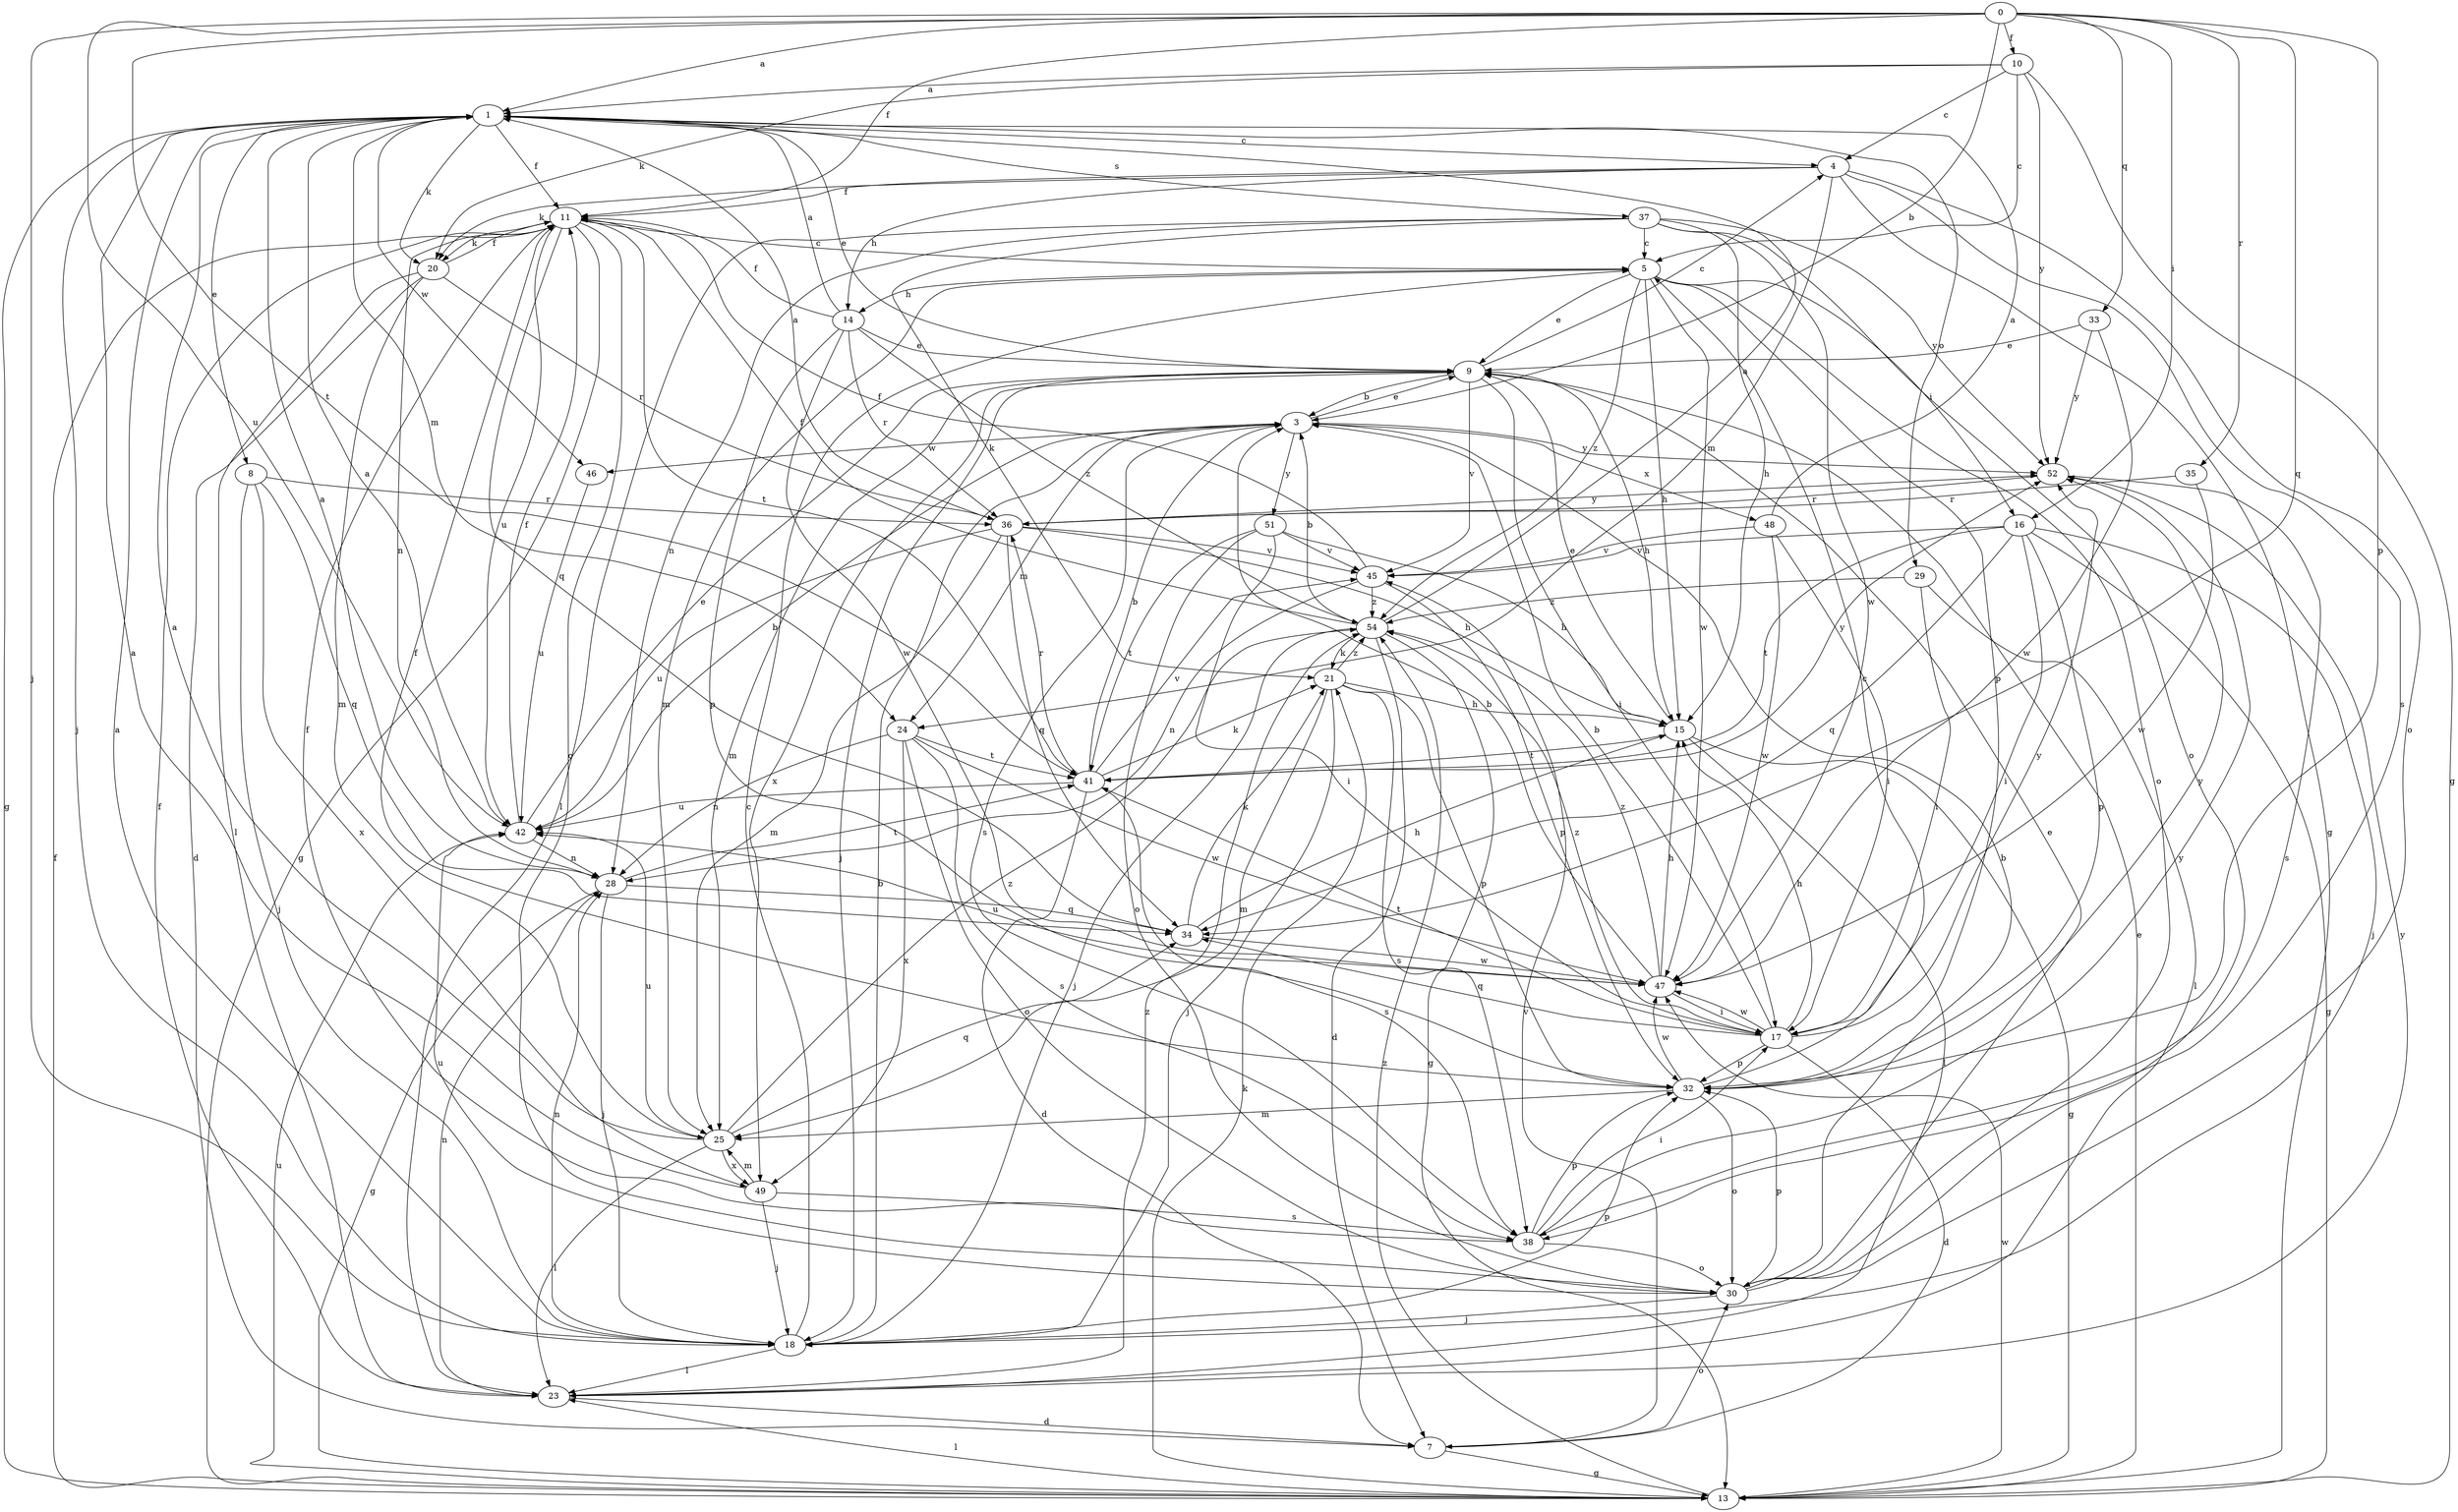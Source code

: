 strict digraph  {
0;
1;
3;
4;
5;
7;
8;
9;
10;
11;
13;
14;
15;
16;
17;
18;
20;
21;
23;
24;
25;
28;
29;
30;
32;
33;
34;
35;
36;
37;
38;
41;
42;
45;
46;
47;
48;
49;
51;
52;
54;
0 -> 1  [label=a];
0 -> 3  [label=b];
0 -> 10  [label=f];
0 -> 11  [label=f];
0 -> 16  [label=i];
0 -> 18  [label=j];
0 -> 32  [label=p];
0 -> 33  [label=q];
0 -> 34  [label=q];
0 -> 35  [label=r];
0 -> 41  [label=t];
0 -> 42  [label=u];
1 -> 4  [label=c];
1 -> 8  [label=e];
1 -> 9  [label=e];
1 -> 11  [label=f];
1 -> 13  [label=g];
1 -> 18  [label=j];
1 -> 20  [label=k];
1 -> 24  [label=m];
1 -> 29  [label=o];
1 -> 37  [label=s];
1 -> 46  [label=w];
3 -> 9  [label=e];
3 -> 24  [label=m];
3 -> 38  [label=s];
3 -> 46  [label=w];
3 -> 48  [label=x];
3 -> 51  [label=y];
3 -> 52  [label=y];
4 -> 11  [label=f];
4 -> 13  [label=g];
4 -> 14  [label=h];
4 -> 20  [label=k];
4 -> 24  [label=m];
4 -> 30  [label=o];
4 -> 38  [label=s];
5 -> 9  [label=e];
5 -> 14  [label=h];
5 -> 15  [label=h];
5 -> 16  [label=i];
5 -> 25  [label=m];
5 -> 30  [label=o];
5 -> 32  [label=p];
5 -> 47  [label=w];
5 -> 54  [label=z];
7 -> 13  [label=g];
7 -> 30  [label=o];
7 -> 45  [label=v];
8 -> 18  [label=j];
8 -> 34  [label=q];
8 -> 36  [label=r];
8 -> 49  [label=x];
9 -> 3  [label=b];
9 -> 4  [label=c];
9 -> 15  [label=h];
9 -> 17  [label=i];
9 -> 18  [label=j];
9 -> 25  [label=m];
9 -> 45  [label=v];
9 -> 49  [label=x];
10 -> 1  [label=a];
10 -> 4  [label=c];
10 -> 5  [label=c];
10 -> 13  [label=g];
10 -> 20  [label=k];
10 -> 52  [label=y];
11 -> 5  [label=c];
11 -> 13  [label=g];
11 -> 20  [label=k];
11 -> 28  [label=n];
11 -> 30  [label=o];
11 -> 34  [label=q];
11 -> 41  [label=t];
11 -> 42  [label=u];
13 -> 9  [label=e];
13 -> 11  [label=f];
13 -> 21  [label=k];
13 -> 23  [label=l];
13 -> 42  [label=u];
13 -> 47  [label=w];
13 -> 54  [label=z];
14 -> 1  [label=a];
14 -> 9  [label=e];
14 -> 11  [label=f];
14 -> 32  [label=p];
14 -> 36  [label=r];
14 -> 47  [label=w];
14 -> 54  [label=z];
15 -> 9  [label=e];
15 -> 13  [label=g];
15 -> 23  [label=l];
15 -> 41  [label=t];
16 -> 13  [label=g];
16 -> 17  [label=i];
16 -> 18  [label=j];
16 -> 32  [label=p];
16 -> 34  [label=q];
16 -> 41  [label=t];
16 -> 45  [label=v];
17 -> 3  [label=b];
17 -> 7  [label=d];
17 -> 15  [label=h];
17 -> 32  [label=p];
17 -> 34  [label=q];
17 -> 41  [label=t];
17 -> 47  [label=w];
17 -> 52  [label=y];
17 -> 54  [label=z];
18 -> 1  [label=a];
18 -> 3  [label=b];
18 -> 5  [label=c];
18 -> 23  [label=l];
18 -> 28  [label=n];
18 -> 32  [label=p];
20 -> 7  [label=d];
20 -> 11  [label=f];
20 -> 23  [label=l];
20 -> 25  [label=m];
20 -> 36  [label=r];
21 -> 15  [label=h];
21 -> 18  [label=j];
21 -> 25  [label=m];
21 -> 32  [label=p];
21 -> 38  [label=s];
21 -> 54  [label=z];
23 -> 7  [label=d];
23 -> 11  [label=f];
23 -> 28  [label=n];
23 -> 52  [label=y];
23 -> 54  [label=z];
24 -> 28  [label=n];
24 -> 30  [label=o];
24 -> 38  [label=s];
24 -> 41  [label=t];
24 -> 47  [label=w];
24 -> 49  [label=x];
25 -> 1  [label=a];
25 -> 23  [label=l];
25 -> 34  [label=q];
25 -> 42  [label=u];
25 -> 49  [label=x];
25 -> 54  [label=z];
28 -> 1  [label=a];
28 -> 13  [label=g];
28 -> 18  [label=j];
28 -> 34  [label=q];
28 -> 41  [label=t];
29 -> 17  [label=i];
29 -> 23  [label=l];
29 -> 54  [label=z];
30 -> 3  [label=b];
30 -> 9  [label=e];
30 -> 18  [label=j];
30 -> 32  [label=p];
30 -> 42  [label=u];
32 -> 5  [label=c];
32 -> 11  [label=f];
32 -> 25  [label=m];
32 -> 30  [label=o];
32 -> 47  [label=w];
32 -> 52  [label=y];
33 -> 9  [label=e];
33 -> 47  [label=w];
33 -> 52  [label=y];
34 -> 15  [label=h];
34 -> 21  [label=k];
34 -> 47  [label=w];
35 -> 36  [label=r];
35 -> 47  [label=w];
36 -> 1  [label=a];
36 -> 15  [label=h];
36 -> 25  [label=m];
36 -> 34  [label=q];
36 -> 42  [label=u];
36 -> 45  [label=v];
36 -> 52  [label=y];
37 -> 5  [label=c];
37 -> 15  [label=h];
37 -> 21  [label=k];
37 -> 23  [label=l];
37 -> 28  [label=n];
37 -> 30  [label=o];
37 -> 47  [label=w];
37 -> 52  [label=y];
38 -> 11  [label=f];
38 -> 17  [label=i];
38 -> 30  [label=o];
38 -> 32  [label=p];
38 -> 52  [label=y];
41 -> 3  [label=b];
41 -> 7  [label=d];
41 -> 21  [label=k];
41 -> 36  [label=r];
41 -> 38  [label=s];
41 -> 42  [label=u];
41 -> 45  [label=v];
41 -> 52  [label=y];
42 -> 1  [label=a];
42 -> 3  [label=b];
42 -> 9  [label=e];
42 -> 11  [label=f];
42 -> 28  [label=n];
45 -> 11  [label=f];
45 -> 28  [label=n];
45 -> 32  [label=p];
45 -> 54  [label=z];
46 -> 42  [label=u];
47 -> 3  [label=b];
47 -> 15  [label=h];
47 -> 17  [label=i];
47 -> 42  [label=u];
47 -> 54  [label=z];
48 -> 1  [label=a];
48 -> 17  [label=i];
48 -> 45  [label=v];
48 -> 47  [label=w];
49 -> 1  [label=a];
49 -> 18  [label=j];
49 -> 25  [label=m];
49 -> 38  [label=s];
51 -> 15  [label=h];
51 -> 17  [label=i];
51 -> 30  [label=o];
51 -> 41  [label=t];
51 -> 45  [label=v];
52 -> 36  [label=r];
52 -> 38  [label=s];
54 -> 1  [label=a];
54 -> 3  [label=b];
54 -> 7  [label=d];
54 -> 11  [label=f];
54 -> 13  [label=g];
54 -> 18  [label=j];
54 -> 21  [label=k];
}
